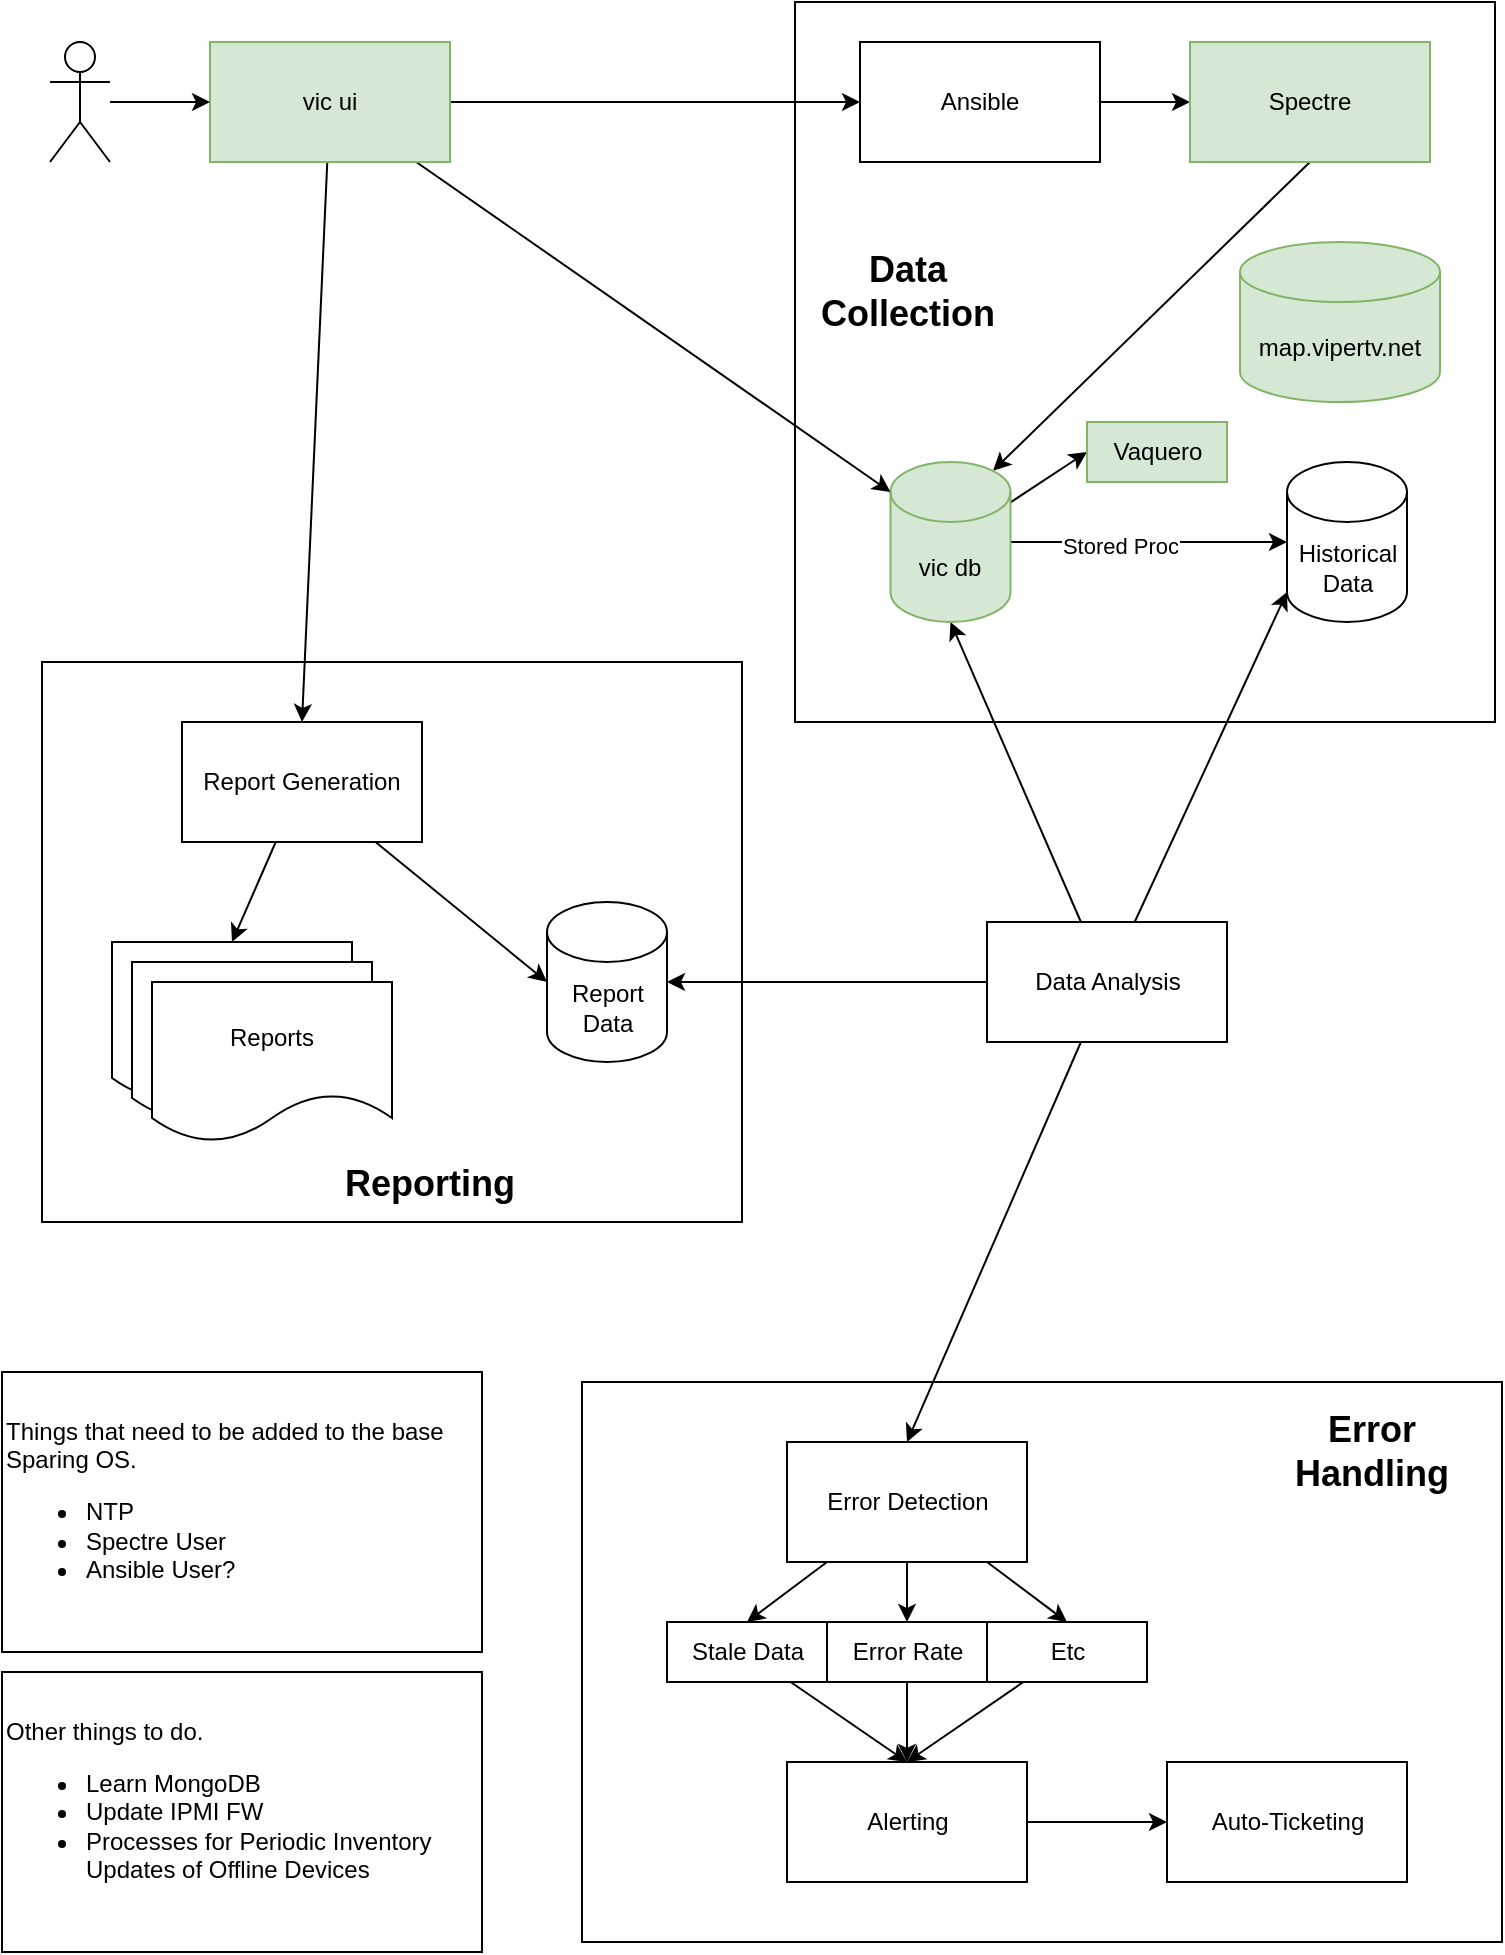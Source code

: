 <mxfile version="17.4.5" type="github" pages="2">
  <diagram id="iNa6gwHDbmFlnGHxlJda" name="Page-1">
    <mxGraphModel dx="1731" dy="1120" grid="1" gridSize="10" guides="1" tooltips="1" connect="1" arrows="1" fold="1" page="1" pageScale="1" pageWidth="850" pageHeight="1100" math="0" shadow="0">
      <root>
        <mxCell id="0" />
        <mxCell id="1" parent="0" />
        <mxCell id="HMwS3oWkcflXyOTSQmY--22" value="" style="rounded=0;whiteSpace=wrap;html=1;" parent="1" vertex="1">
          <mxGeometry x="60" y="400" width="350" height="280" as="geometry" />
        </mxCell>
        <mxCell id="HMwS3oWkcflXyOTSQmY--19" value="" style="rounded=0;whiteSpace=wrap;html=1;" parent="1" vertex="1">
          <mxGeometry x="330" y="760" width="460" height="280" as="geometry" />
        </mxCell>
        <mxCell id="YTpRBcynnp5LrahA9CbU-48" value="" style="rounded=0;whiteSpace=wrap;html=1;align=center;" parent="1" vertex="1">
          <mxGeometry x="436.5" y="70" width="350" height="360" as="geometry" />
        </mxCell>
        <mxCell id="HMwS3oWkcflXyOTSQmY--2" style="edgeStyle=none;rounded=0;orthogonalLoop=1;jettySize=auto;html=1;entryX=0;entryY=0.5;entryDx=0;entryDy=0;entryPerimeter=0;" parent="1" source="YTpRBcynnp5LrahA9CbU-1" target="HMwS3oWkcflXyOTSQmY--1" edge="1">
          <mxGeometry relative="1" as="geometry" />
        </mxCell>
        <mxCell id="HMwS3oWkcflXyOTSQmY--8" style="edgeStyle=none;rounded=0;orthogonalLoop=1;jettySize=auto;html=1;entryX=0.5;entryY=0;entryDx=0;entryDy=0;" parent="1" source="YTpRBcynnp5LrahA9CbU-1" target="HMwS3oWkcflXyOTSQmY--3" edge="1">
          <mxGeometry relative="1" as="geometry" />
        </mxCell>
        <mxCell id="YTpRBcynnp5LrahA9CbU-1" value="Report Generation" style="rounded=0;whiteSpace=wrap;html=1;" parent="1" vertex="1">
          <mxGeometry x="130" y="430" width="120" height="60" as="geometry" />
        </mxCell>
        <mxCell id="YTpRBcynnp5LrahA9CbU-15" style="edgeStyle=none;rounded=0;orthogonalLoop=1;jettySize=auto;html=1;entryX=0.5;entryY=0;entryDx=0;entryDy=0;" parent="1" source="YTpRBcynnp5LrahA9CbU-4" target="YTpRBcynnp5LrahA9CbU-5" edge="1">
          <mxGeometry relative="1" as="geometry" />
        </mxCell>
        <mxCell id="YTpRBcynnp5LrahA9CbU-31" style="edgeStyle=none;rounded=0;orthogonalLoop=1;jettySize=auto;html=1;entryX=1;entryY=0.5;entryDx=0;entryDy=0;entryPerimeter=0;" parent="1" source="YTpRBcynnp5LrahA9CbU-4" target="HMwS3oWkcflXyOTSQmY--1" edge="1">
          <mxGeometry relative="1" as="geometry">
            <mxPoint x="312.5" y="690" as="targetPoint" />
          </mxGeometry>
        </mxCell>
        <mxCell id="YTpRBcynnp5LrahA9CbU-47" style="edgeStyle=none;rounded=0;orthogonalLoop=1;jettySize=auto;html=1;entryX=0.5;entryY=1;entryDx=0;entryDy=0;entryPerimeter=0;" parent="1" source="YTpRBcynnp5LrahA9CbU-4" target="YTpRBcynnp5LrahA9CbU-38" edge="1">
          <mxGeometry relative="1" as="geometry" />
        </mxCell>
        <mxCell id="YTpRBcynnp5LrahA9CbU-52" style="edgeStyle=none;rounded=0;orthogonalLoop=1;jettySize=auto;html=1;entryX=0;entryY=1;entryDx=0;entryDy=-15;entryPerimeter=0;" parent="1" source="YTpRBcynnp5LrahA9CbU-4" target="YTpRBcynnp5LrahA9CbU-39" edge="1">
          <mxGeometry relative="1" as="geometry" />
        </mxCell>
        <mxCell id="YTpRBcynnp5LrahA9CbU-4" value="Data Analysis" style="rounded=0;whiteSpace=wrap;html=1;" parent="1" vertex="1">
          <mxGeometry x="532.5" y="530" width="120" height="60" as="geometry" />
        </mxCell>
        <mxCell id="YTpRBcynnp5LrahA9CbU-13" style="edgeStyle=none;rounded=0;orthogonalLoop=1;jettySize=auto;html=1;entryX=0.5;entryY=0;entryDx=0;entryDy=0;" parent="1" source="YTpRBcynnp5LrahA9CbU-5" target="YTpRBcynnp5LrahA9CbU-10" edge="1">
          <mxGeometry relative="1" as="geometry" />
        </mxCell>
        <mxCell id="YTpRBcynnp5LrahA9CbU-14" style="edgeStyle=none;rounded=0;orthogonalLoop=1;jettySize=auto;html=1;entryX=0.5;entryY=0;entryDx=0;entryDy=0;" parent="1" source="YTpRBcynnp5LrahA9CbU-5" target="YTpRBcynnp5LrahA9CbU-9" edge="1">
          <mxGeometry relative="1" as="geometry" />
        </mxCell>
        <mxCell id="YTpRBcynnp5LrahA9CbU-24" style="edgeStyle=none;rounded=0;orthogonalLoop=1;jettySize=auto;html=1;exitX=1;exitY=0.5;exitDx=0;exitDy=0;entryX=0;entryY=0.5;entryDx=0;entryDy=0;" parent="1" source="YTpRBcynnp5LrahA9CbU-18" target="YTpRBcynnp5LrahA9CbU-23" edge="1">
          <mxGeometry relative="1" as="geometry" />
        </mxCell>
        <mxCell id="HMwS3oWkcflXyOTSQmY--13" style="edgeStyle=none;rounded=0;orthogonalLoop=1;jettySize=auto;html=1;entryX=0.5;entryY=0;entryDx=0;entryDy=0;" parent="1" source="YTpRBcynnp5LrahA9CbU-5" target="HMwS3oWkcflXyOTSQmY--10" edge="1">
          <mxGeometry relative="1" as="geometry" />
        </mxCell>
        <mxCell id="YTpRBcynnp5LrahA9CbU-5" value="Error Detection" style="rounded=0;whiteSpace=wrap;html=1;" parent="1" vertex="1">
          <mxGeometry x="432.5" y="790" width="120" height="60" as="geometry" />
        </mxCell>
        <mxCell id="YTpRBcynnp5LrahA9CbU-26" style="edgeStyle=none;rounded=0;orthogonalLoop=1;jettySize=auto;html=1;entryX=0.855;entryY=0;entryDx=0;entryDy=4.35;entryPerimeter=0;exitX=0.5;exitY=1;exitDx=0;exitDy=0;" parent="1" source="YTpRBcynnp5LrahA9CbU-27" target="YTpRBcynnp5LrahA9CbU-38" edge="1">
          <mxGeometry relative="1" as="geometry">
            <mxPoint x="720" y="330" as="sourcePoint" />
          </mxGeometry>
        </mxCell>
        <mxCell id="YTpRBcynnp5LrahA9CbU-19" style="edgeStyle=none;rounded=0;orthogonalLoop=1;jettySize=auto;html=1;entryX=0.5;entryY=0;entryDx=0;entryDy=0;" parent="1" source="YTpRBcynnp5LrahA9CbU-9" target="YTpRBcynnp5LrahA9CbU-18" edge="1">
          <mxGeometry relative="1" as="geometry" />
        </mxCell>
        <mxCell id="YTpRBcynnp5LrahA9CbU-9" value="Stale Data" style="rounded=0;whiteSpace=wrap;html=1;" parent="1" vertex="1">
          <mxGeometry x="372.5" y="880" width="80" height="30" as="geometry" />
        </mxCell>
        <mxCell id="YTpRBcynnp5LrahA9CbU-20" style="edgeStyle=none;rounded=0;orthogonalLoop=1;jettySize=auto;html=1;entryX=0.5;entryY=0;entryDx=0;entryDy=0;" parent="1" source="YTpRBcynnp5LrahA9CbU-10" target="YTpRBcynnp5LrahA9CbU-18" edge="1">
          <mxGeometry relative="1" as="geometry">
            <mxPoint x="487.5" y="950" as="targetPoint" />
          </mxGeometry>
        </mxCell>
        <mxCell id="YTpRBcynnp5LrahA9CbU-10" value="Error Rate" style="rounded=0;whiteSpace=wrap;html=1;" parent="1" vertex="1">
          <mxGeometry x="452.5" y="880" width="80" height="30" as="geometry" />
        </mxCell>
        <mxCell id="YTpRBcynnp5LrahA9CbU-18" value="Alerting" style="rounded=0;whiteSpace=wrap;html=1;" parent="1" vertex="1">
          <mxGeometry x="432.5" y="950" width="120" height="60" as="geometry" />
        </mxCell>
        <mxCell id="YTpRBcynnp5LrahA9CbU-29" style="edgeStyle=none;rounded=0;orthogonalLoop=1;jettySize=auto;html=1;entryX=0;entryY=0.5;entryDx=0;entryDy=0;" parent="1" source="YTpRBcynnp5LrahA9CbU-21" target="YTpRBcynnp5LrahA9CbU-27" edge="1">
          <mxGeometry relative="1" as="geometry" />
        </mxCell>
        <mxCell id="YTpRBcynnp5LrahA9CbU-21" value="Ansible" style="rounded=0;whiteSpace=wrap;html=1;" parent="1" vertex="1">
          <mxGeometry x="469" y="90" width="120" height="60" as="geometry" />
        </mxCell>
        <mxCell id="YTpRBcynnp5LrahA9CbU-23" value="Auto-Ticketing" style="rounded=0;whiteSpace=wrap;html=1;" parent="1" vertex="1">
          <mxGeometry x="622.5" y="950" width="120" height="60" as="geometry" />
        </mxCell>
        <mxCell id="YTpRBcynnp5LrahA9CbU-27" value="Spectre" style="rounded=0;whiteSpace=wrap;html=1;fillColor=#d5e8d4;strokeColor=#82b366;" parent="1" vertex="1">
          <mxGeometry x="634" y="90" width="120" height="60" as="geometry" />
        </mxCell>
        <mxCell id="YTpRBcynnp5LrahA9CbU-36" value="&lt;div&gt;Things that need to be added to the base Sparing OS.&lt;/div&gt;&lt;ul&gt;&lt;li&gt;NTP&lt;/li&gt;&lt;li&gt;Spectre User&lt;/li&gt;&lt;li&gt;&lt;span&gt;Ansible User?&lt;/span&gt;&lt;br&gt;&lt;/li&gt;&lt;/ul&gt;" style="rounded=0;whiteSpace=wrap;html=1;align=left;" parent="1" vertex="1">
          <mxGeometry x="40" y="755" width="240" height="140" as="geometry" />
        </mxCell>
        <mxCell id="YTpRBcynnp5LrahA9CbU-37" value="Other things to do.&lt;br&gt;&lt;ul&gt;&lt;li&gt;Learn MongoDB&lt;/li&gt;&lt;li&gt;Update IPMI FW&lt;/li&gt;&lt;li&gt;Processes for Periodic Inventory Updates of Offline Devices&lt;/li&gt;&lt;/ul&gt;" style="rounded=0;whiteSpace=wrap;html=1;align=left;" parent="1" vertex="1">
          <mxGeometry x="40" y="905" width="240" height="140" as="geometry" />
        </mxCell>
        <mxCell id="YTpRBcynnp5LrahA9CbU-46" style="edgeStyle=none;rounded=0;orthogonalLoop=1;jettySize=auto;html=1;entryX=0;entryY=0.5;entryDx=0;entryDy=0;entryPerimeter=0;" parent="1" source="YTpRBcynnp5LrahA9CbU-38" target="YTpRBcynnp5LrahA9CbU-39" edge="1">
          <mxGeometry relative="1" as="geometry" />
        </mxCell>
        <mxCell id="YTpRBcynnp5LrahA9CbU-51" value="Stored Proc" style="edgeLabel;html=1;align=center;verticalAlign=middle;resizable=0;points=[];" parent="YTpRBcynnp5LrahA9CbU-46" vertex="1" connectable="0">
          <mxGeometry x="-0.215" y="-2" relative="1" as="geometry">
            <mxPoint as="offset" />
          </mxGeometry>
        </mxCell>
        <mxCell id="9UERwlGsWDdkalJ2LgKQ-2" style="edgeStyle=none;rounded=0;orthogonalLoop=1;jettySize=auto;html=1;entryX=0;entryY=0.5;entryDx=0;entryDy=0;" edge="1" parent="1" source="YTpRBcynnp5LrahA9CbU-38" target="HMwS3oWkcflXyOTSQmY--25">
          <mxGeometry relative="1" as="geometry" />
        </mxCell>
        <mxCell id="YTpRBcynnp5LrahA9CbU-38" value="vic db" style="shape=cylinder3;whiteSpace=wrap;html=1;boundedLbl=1;backgroundOutline=1;size=15;fillColor=#d5e8d4;strokeColor=#82b366;" parent="1" vertex="1">
          <mxGeometry x="484.25" y="300" width="60" height="80" as="geometry" />
        </mxCell>
        <mxCell id="YTpRBcynnp5LrahA9CbU-39" value="&lt;span&gt;Historical Data&lt;/span&gt;" style="shape=cylinder3;whiteSpace=wrap;html=1;boundedLbl=1;backgroundOutline=1;size=15;" parent="1" vertex="1">
          <mxGeometry x="682.5" y="300" width="60" height="80" as="geometry" />
        </mxCell>
        <mxCell id="YTpRBcynnp5LrahA9CbU-40" style="edgeStyle=none;rounded=0;orthogonalLoop=1;jettySize=auto;html=1;exitX=0.5;exitY=0;exitDx=0;exitDy=0;exitPerimeter=0;" parent="1" source="YTpRBcynnp5LrahA9CbU-39" target="YTpRBcynnp5LrahA9CbU-39" edge="1">
          <mxGeometry relative="1" as="geometry" />
        </mxCell>
        <mxCell id="YTpRBcynnp5LrahA9CbU-43" style="edgeStyle=none;rounded=0;orthogonalLoop=1;jettySize=auto;html=1;entryX=0;entryY=0;entryDx=0;entryDy=15;entryPerimeter=0;" parent="1" source="YTpRBcynnp5LrahA9CbU-42" target="YTpRBcynnp5LrahA9CbU-38" edge="1">
          <mxGeometry relative="1" as="geometry" />
        </mxCell>
        <mxCell id="YTpRBcynnp5LrahA9CbU-44" style="edgeStyle=none;rounded=0;orthogonalLoop=1;jettySize=auto;html=1;entryX=0;entryY=0.5;entryDx=0;entryDy=0;" parent="1" source="YTpRBcynnp5LrahA9CbU-42" target="YTpRBcynnp5LrahA9CbU-21" edge="1">
          <mxGeometry relative="1" as="geometry" />
        </mxCell>
        <mxCell id="YTpRBcynnp5LrahA9CbU-45" style="edgeStyle=none;rounded=0;orthogonalLoop=1;jettySize=auto;html=1;entryX=0.5;entryY=0;entryDx=0;entryDy=0;" parent="1" source="YTpRBcynnp5LrahA9CbU-42" target="YTpRBcynnp5LrahA9CbU-1" edge="1">
          <mxGeometry relative="1" as="geometry" />
        </mxCell>
        <mxCell id="YTpRBcynnp5LrahA9CbU-42" value="vic ui" style="rounded=0;whiteSpace=wrap;html=1;fillColor=#d5e8d4;strokeColor=#82b366;" parent="1" vertex="1">
          <mxGeometry x="144" y="90" width="120" height="60" as="geometry" />
        </mxCell>
        <mxCell id="YTpRBcynnp5LrahA9CbU-49" value="map.vipertv.net" style="shape=cylinder3;whiteSpace=wrap;html=1;boundedLbl=1;backgroundOutline=1;size=15;fillColor=#d5e8d4;strokeColor=#82b366;" parent="1" vertex="1">
          <mxGeometry x="659" y="190" width="100" height="80" as="geometry" />
        </mxCell>
        <mxCell id="HMwS3oWkcflXyOTSQmY--1" value="Report Data" style="shape=cylinder3;whiteSpace=wrap;html=1;boundedLbl=1;backgroundOutline=1;size=15;" parent="1" vertex="1">
          <mxGeometry x="312.5" y="520" width="60" height="80" as="geometry" />
        </mxCell>
        <mxCell id="HMwS3oWkcflXyOTSQmY--6" value="" style="group" parent="1" vertex="1" connectable="0">
          <mxGeometry x="95" y="540" width="140" height="100" as="geometry" />
        </mxCell>
        <mxCell id="HMwS3oWkcflXyOTSQmY--3" value="" style="shape=document;whiteSpace=wrap;html=1;boundedLbl=1;" parent="HMwS3oWkcflXyOTSQmY--6" vertex="1">
          <mxGeometry width="120" height="80" as="geometry" />
        </mxCell>
        <mxCell id="HMwS3oWkcflXyOTSQmY--4" value="" style="shape=document;whiteSpace=wrap;html=1;boundedLbl=1;" parent="HMwS3oWkcflXyOTSQmY--6" vertex="1">
          <mxGeometry x="10" y="10" width="120" height="80" as="geometry" />
        </mxCell>
        <mxCell id="HMwS3oWkcflXyOTSQmY--5" value="Reports" style="shape=document;whiteSpace=wrap;html=1;boundedLbl=1;" parent="HMwS3oWkcflXyOTSQmY--6" vertex="1">
          <mxGeometry x="20" y="20" width="120" height="80" as="geometry" />
        </mxCell>
        <mxCell id="HMwS3oWkcflXyOTSQmY--11" style="edgeStyle=none;rounded=0;orthogonalLoop=1;jettySize=auto;html=1;entryX=0.5;entryY=0;entryDx=0;entryDy=0;" parent="1" source="HMwS3oWkcflXyOTSQmY--10" target="YTpRBcynnp5LrahA9CbU-18" edge="1">
          <mxGeometry relative="1" as="geometry" />
        </mxCell>
        <mxCell id="HMwS3oWkcflXyOTSQmY--10" value="Etc" style="rounded=0;whiteSpace=wrap;html=1;" parent="1" vertex="1">
          <mxGeometry x="532.5" y="880" width="80" height="30" as="geometry" />
        </mxCell>
        <mxCell id="HMwS3oWkcflXyOTSQmY--15" style="edgeStyle=none;rounded=0;orthogonalLoop=1;jettySize=auto;html=1;entryX=0;entryY=0.5;entryDx=0;entryDy=0;" parent="1" source="HMwS3oWkcflXyOTSQmY--14" target="YTpRBcynnp5LrahA9CbU-42" edge="1">
          <mxGeometry relative="1" as="geometry" />
        </mxCell>
        <mxCell id="HMwS3oWkcflXyOTSQmY--14" value="" style="shape=umlActor;verticalLabelPosition=bottom;verticalAlign=top;html=1;outlineConnect=0;" parent="1" vertex="1">
          <mxGeometry x="64" y="90" width="30" height="60" as="geometry" />
        </mxCell>
        <mxCell id="HMwS3oWkcflXyOTSQmY--20" value="&lt;h2&gt;Error Handling&lt;/h2&gt;" style="text;html=1;strokeColor=none;fillColor=none;align=center;verticalAlign=middle;whiteSpace=wrap;rounded=0;" parent="1" vertex="1">
          <mxGeometry x="670" y="780" width="110" height="30" as="geometry" />
        </mxCell>
        <mxCell id="HMwS3oWkcflXyOTSQmY--21" value="&lt;h2&gt;Data Collection&lt;/h2&gt;" style="text;html=1;strokeColor=none;fillColor=none;align=center;verticalAlign=middle;whiteSpace=wrap;rounded=0;" parent="1" vertex="1">
          <mxGeometry x="440.75" y="200" width="103.5" height="30" as="geometry" />
        </mxCell>
        <mxCell id="HMwS3oWkcflXyOTSQmY--23" value="&lt;h2&gt;Reporting&lt;/h2&gt;" style="text;html=1;strokeColor=none;fillColor=none;align=center;verticalAlign=middle;whiteSpace=wrap;rounded=0;" parent="1" vertex="1">
          <mxGeometry x="199" y="646" width="110" height="30" as="geometry" />
        </mxCell>
        <mxCell id="HMwS3oWkcflXyOTSQmY--25" value="Vaquero" style="rounded=0;whiteSpace=wrap;html=1;fillColor=#d5e8d4;strokeColor=#82b366;" parent="1" vertex="1">
          <mxGeometry x="582.5" y="280" width="70" height="30" as="geometry" />
        </mxCell>
      </root>
    </mxGraphModel>
  </diagram>
  <diagram id="oy0TSkVBTCcd7K_Q4QAu" name="Page-2">
    <mxGraphModel dx="1298" dy="840" grid="1" gridSize="10" guides="1" tooltips="1" connect="1" arrows="1" fold="1" page="1" pageScale="1" pageWidth="850" pageHeight="1100" math="0" shadow="0">
      <root>
        <mxCell id="VLt_9roAdXt-bkGlbZfn-0" />
        <mxCell id="VLt_9roAdXt-bkGlbZfn-1" parent="VLt_9roAdXt-bkGlbZfn-0" />
      </root>
    </mxGraphModel>
  </diagram>
</mxfile>
